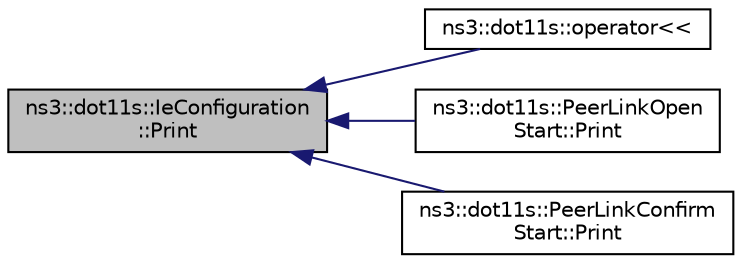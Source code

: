 digraph "ns3::dot11s::IeConfiguration::Print"
{
  edge [fontname="Helvetica",fontsize="10",labelfontname="Helvetica",labelfontsize="10"];
  node [fontname="Helvetica",fontsize="10",shape=record];
  rankdir="LR";
  Node1 [label="ns3::dot11s::IeConfiguration\l::Print",height=0.2,width=0.4,color="black", fillcolor="grey75", style="filled", fontcolor="black"];
  Node1 -> Node2 [dir="back",color="midnightblue",fontsize="10",style="solid"];
  Node2 [label="ns3::dot11s::operator\<\<",height=0.2,width=0.4,color="black", fillcolor="white", style="filled",URL="$dc/d88/namespacens3_1_1dot11s.html#a427f6494f33ad73c73a90846abec787d"];
  Node1 -> Node3 [dir="back",color="midnightblue",fontsize="10",style="solid"];
  Node3 [label="ns3::dot11s::PeerLinkOpen\lStart::Print",height=0.2,width=0.4,color="black", fillcolor="white", style="filled",URL="$da/d35/classns3_1_1dot11s_1_1PeerLinkOpenStart.html#a3c932b3ccf1b63a44775ffa7364352be"];
  Node1 -> Node4 [dir="back",color="midnightblue",fontsize="10",style="solid"];
  Node4 [label="ns3::dot11s::PeerLinkConfirm\lStart::Print",height=0.2,width=0.4,color="black", fillcolor="white", style="filled",URL="$d2/d02/classns3_1_1dot11s_1_1PeerLinkConfirmStart.html#a6043bee5a5d2124cc958929bba71f8bf"];
}

